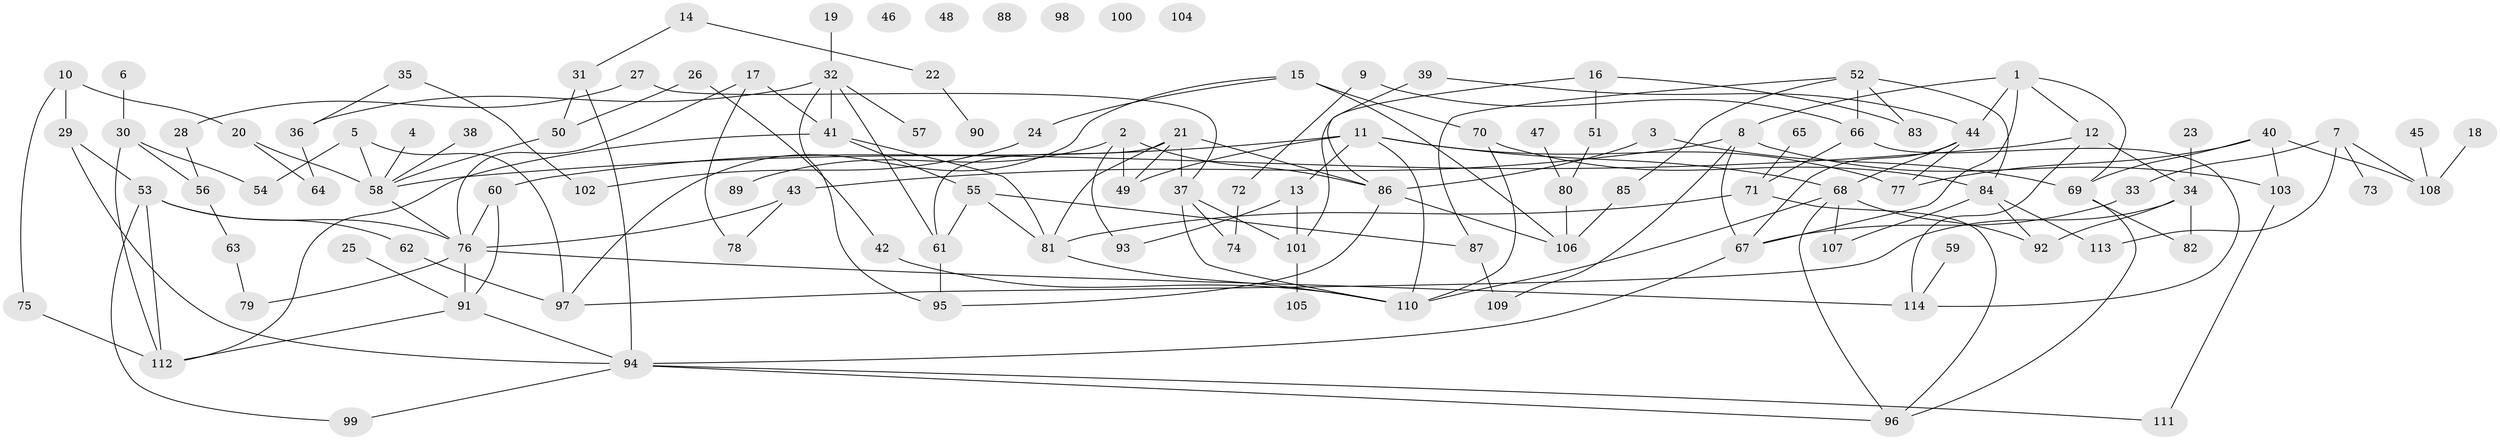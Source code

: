 // Generated by graph-tools (version 1.1) at 2025/33/03/09/25 02:33:55]
// undirected, 114 vertices, 167 edges
graph export_dot {
graph [start="1"]
  node [color=gray90,style=filled];
  1;
  2;
  3;
  4;
  5;
  6;
  7;
  8;
  9;
  10;
  11;
  12;
  13;
  14;
  15;
  16;
  17;
  18;
  19;
  20;
  21;
  22;
  23;
  24;
  25;
  26;
  27;
  28;
  29;
  30;
  31;
  32;
  33;
  34;
  35;
  36;
  37;
  38;
  39;
  40;
  41;
  42;
  43;
  44;
  45;
  46;
  47;
  48;
  49;
  50;
  51;
  52;
  53;
  54;
  55;
  56;
  57;
  58;
  59;
  60;
  61;
  62;
  63;
  64;
  65;
  66;
  67;
  68;
  69;
  70;
  71;
  72;
  73;
  74;
  75;
  76;
  77;
  78;
  79;
  80;
  81;
  82;
  83;
  84;
  85;
  86;
  87;
  88;
  89;
  90;
  91;
  92;
  93;
  94;
  95;
  96;
  97;
  98;
  99;
  100;
  101;
  102;
  103;
  104;
  105;
  106;
  107;
  108;
  109;
  110;
  111;
  112;
  113;
  114;
  1 -- 8;
  1 -- 12;
  1 -- 44;
  1 -- 67;
  1 -- 69;
  2 -- 49;
  2 -- 86;
  2 -- 89;
  2 -- 93;
  3 -- 69;
  3 -- 86;
  4 -- 58;
  5 -- 54;
  5 -- 58;
  5 -- 97;
  6 -- 30;
  7 -- 33;
  7 -- 73;
  7 -- 108;
  7 -- 113;
  8 -- 43;
  8 -- 67;
  8 -- 103;
  8 -- 109;
  9 -- 66;
  9 -- 72;
  10 -- 20;
  10 -- 29;
  10 -- 75;
  11 -- 13;
  11 -- 49;
  11 -- 60;
  11 -- 68;
  11 -- 77;
  11 -- 110;
  12 -- 34;
  12 -- 58;
  12 -- 114;
  13 -- 93;
  13 -- 101;
  14 -- 22;
  14 -- 31;
  15 -- 24;
  15 -- 70;
  15 -- 97;
  15 -- 106;
  16 -- 51;
  16 -- 83;
  16 -- 101;
  17 -- 41;
  17 -- 76;
  17 -- 78;
  18 -- 108;
  19 -- 32;
  20 -- 58;
  20 -- 64;
  21 -- 37;
  21 -- 49;
  21 -- 61;
  21 -- 81;
  21 -- 86;
  22 -- 90;
  23 -- 34;
  24 -- 102;
  25 -- 91;
  26 -- 42;
  26 -- 50;
  27 -- 28;
  27 -- 37;
  28 -- 56;
  29 -- 53;
  29 -- 94;
  30 -- 54;
  30 -- 56;
  30 -- 112;
  31 -- 50;
  31 -- 94;
  32 -- 36;
  32 -- 41;
  32 -- 57;
  32 -- 61;
  32 -- 95;
  33 -- 67;
  34 -- 82;
  34 -- 92;
  34 -- 97;
  35 -- 36;
  35 -- 102;
  36 -- 64;
  37 -- 74;
  37 -- 101;
  37 -- 110;
  38 -- 58;
  39 -- 44;
  39 -- 86;
  40 -- 69;
  40 -- 77;
  40 -- 103;
  40 -- 108;
  41 -- 55;
  41 -- 81;
  41 -- 112;
  42 -- 110;
  43 -- 76;
  43 -- 78;
  44 -- 67;
  44 -- 68;
  44 -- 77;
  45 -- 108;
  47 -- 80;
  50 -- 58;
  51 -- 80;
  52 -- 66;
  52 -- 83;
  52 -- 84;
  52 -- 85;
  52 -- 87;
  53 -- 62;
  53 -- 76;
  53 -- 99;
  53 -- 112;
  55 -- 61;
  55 -- 81;
  55 -- 87;
  56 -- 63;
  58 -- 76;
  59 -- 114;
  60 -- 76;
  60 -- 91;
  61 -- 95;
  62 -- 97;
  63 -- 79;
  65 -- 71;
  66 -- 71;
  66 -- 114;
  67 -- 94;
  68 -- 92;
  68 -- 96;
  68 -- 107;
  68 -- 110;
  69 -- 82;
  69 -- 96;
  70 -- 84;
  70 -- 110;
  71 -- 81;
  71 -- 96;
  72 -- 74;
  75 -- 112;
  76 -- 79;
  76 -- 91;
  76 -- 114;
  80 -- 106;
  81 -- 110;
  84 -- 92;
  84 -- 107;
  84 -- 113;
  85 -- 106;
  86 -- 95;
  86 -- 106;
  87 -- 109;
  91 -- 94;
  91 -- 112;
  94 -- 96;
  94 -- 99;
  94 -- 111;
  101 -- 105;
  103 -- 111;
}
